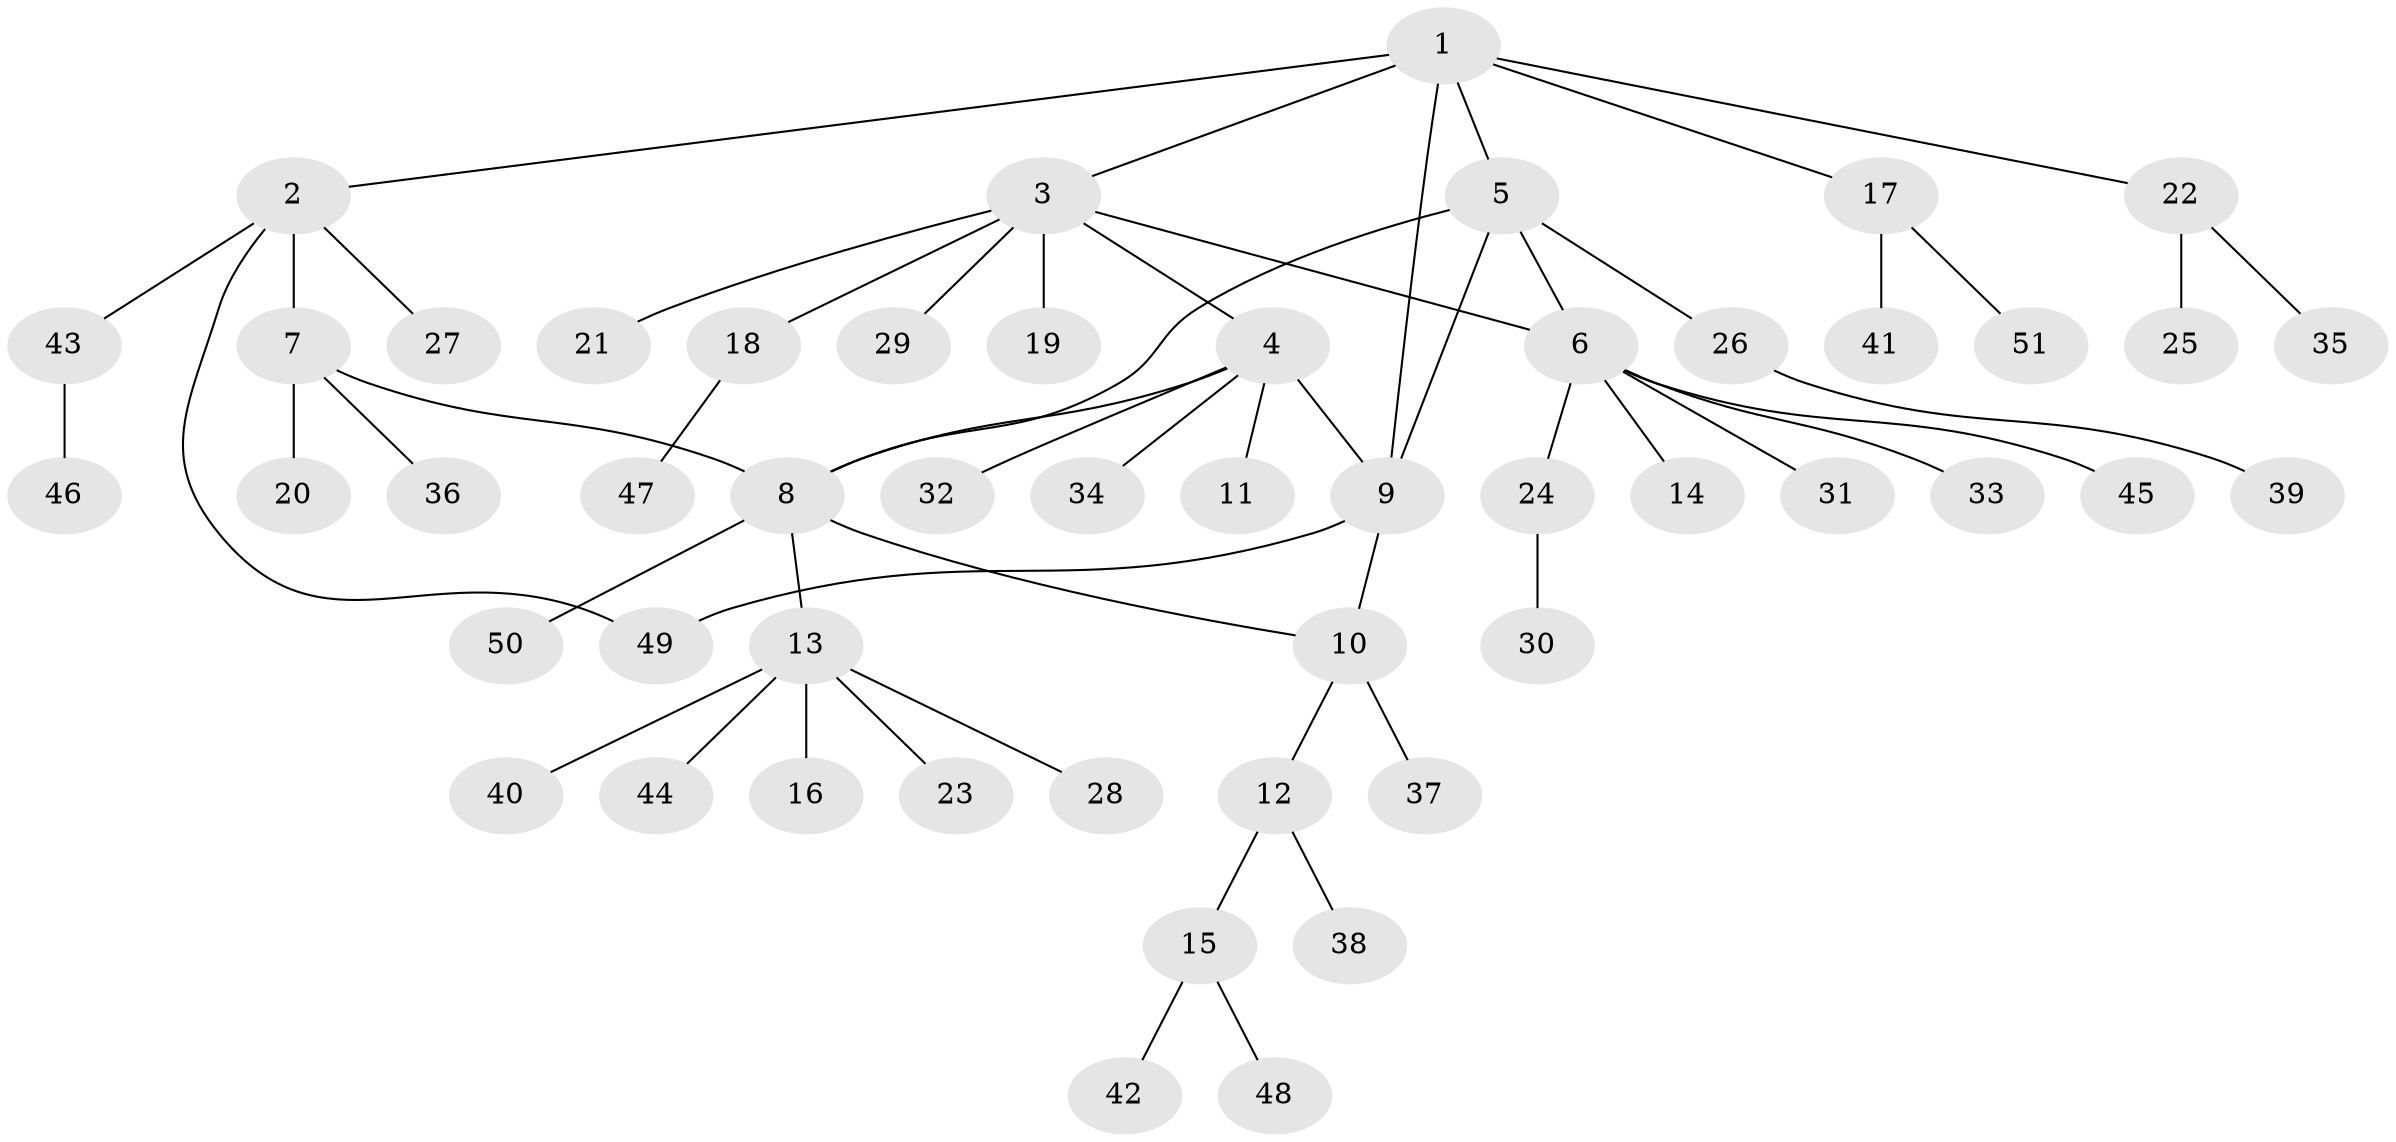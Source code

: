 // coarse degree distribution, {6: 0.08571428571428572, 5: 0.08571428571428572, 7: 0.02857142857142857, 4: 0.05714285714285714, 3: 0.05714285714285714, 1: 0.5714285714285714, 2: 0.11428571428571428}
// Generated by graph-tools (version 1.1) at 2025/19/03/04/25 18:19:44]
// undirected, 51 vertices, 57 edges
graph export_dot {
graph [start="1"]
  node [color=gray90,style=filled];
  1;
  2;
  3;
  4;
  5;
  6;
  7;
  8;
  9;
  10;
  11;
  12;
  13;
  14;
  15;
  16;
  17;
  18;
  19;
  20;
  21;
  22;
  23;
  24;
  25;
  26;
  27;
  28;
  29;
  30;
  31;
  32;
  33;
  34;
  35;
  36;
  37;
  38;
  39;
  40;
  41;
  42;
  43;
  44;
  45;
  46;
  47;
  48;
  49;
  50;
  51;
  1 -- 2;
  1 -- 3;
  1 -- 5;
  1 -- 9;
  1 -- 17;
  1 -- 22;
  2 -- 7;
  2 -- 27;
  2 -- 43;
  2 -- 49;
  3 -- 4;
  3 -- 6;
  3 -- 18;
  3 -- 19;
  3 -- 21;
  3 -- 29;
  4 -- 8;
  4 -- 9;
  4 -- 11;
  4 -- 32;
  4 -- 34;
  5 -- 6;
  5 -- 8;
  5 -- 9;
  5 -- 26;
  6 -- 14;
  6 -- 24;
  6 -- 31;
  6 -- 33;
  6 -- 45;
  7 -- 8;
  7 -- 20;
  7 -- 36;
  8 -- 10;
  8 -- 13;
  8 -- 50;
  9 -- 10;
  9 -- 49;
  10 -- 12;
  10 -- 37;
  12 -- 15;
  12 -- 38;
  13 -- 16;
  13 -- 23;
  13 -- 28;
  13 -- 40;
  13 -- 44;
  15 -- 42;
  15 -- 48;
  17 -- 41;
  17 -- 51;
  18 -- 47;
  22 -- 25;
  22 -- 35;
  24 -- 30;
  26 -- 39;
  43 -- 46;
}
